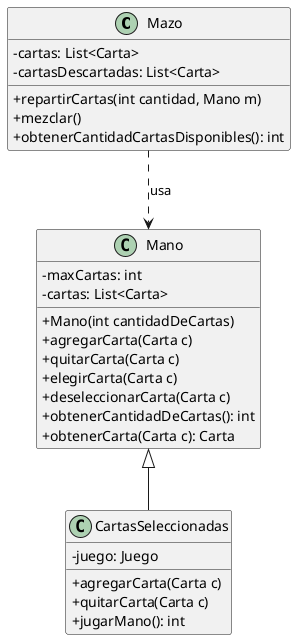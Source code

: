 @startuml ManoYMazo
skinparam classAttributeIconSize 0

class Mazo {
-cartas: List<Carta>
-cartasDescartadas: List<Carta>
+repartirCartas(int cantidad, Mano m)
+mezclar()
+obtenerCantidadCartasDisponibles(): int
}


class Mano {
-maxCartas: int
-cartas: List<Carta>
+Mano(int cantidadDeCartas)
+agregarCarta(Carta c)
+quitarCarta(Carta c)
+elegirCarta(Carta c)
+deseleccionarCarta(Carta c)
+obtenerCantidadDeCartas(): int
+obtenerCarta(Carta c): Carta
}

class CartasSeleccionadas {
-juego: Juego
+agregarCarta(Carta c)
+quitarCarta(Carta c)
+jugarMano(): int
}

Mazo ..> Mano: "usa"
CartasSeleccionadas -up-|> Mano
@enduml